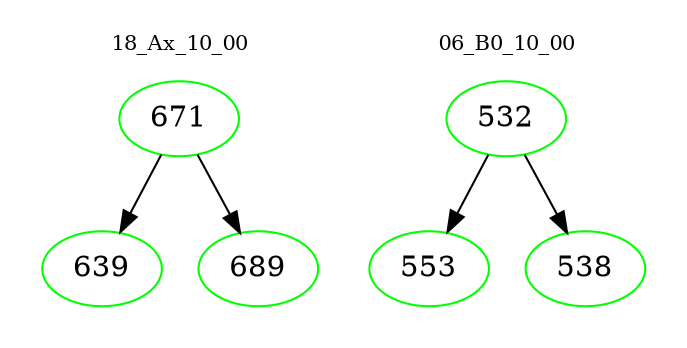digraph{
subgraph cluster_0 {
color = white
label = "18_Ax_10_00";
fontsize=10;
T0_671 [label="671", color="green"]
T0_671 -> T0_639 [color="black"]
T0_639 [label="639", color="green"]
T0_671 -> T0_689 [color="black"]
T0_689 [label="689", color="green"]
}
subgraph cluster_1 {
color = white
label = "06_B0_10_00";
fontsize=10;
T1_532 [label="532", color="green"]
T1_532 -> T1_553 [color="black"]
T1_553 [label="553", color="green"]
T1_532 -> T1_538 [color="black"]
T1_538 [label="538", color="green"]
}
}
